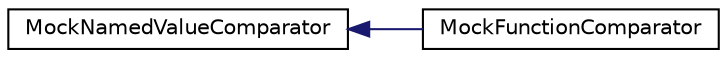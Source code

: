 digraph "Graphical Class Hierarchy"
{
 // LATEX_PDF_SIZE
  edge [fontname="Helvetica",fontsize="10",labelfontname="Helvetica",labelfontsize="10"];
  node [fontname="Helvetica",fontsize="10",shape=record];
  rankdir="LR";
  Node0 [label="MockNamedValueComparator",height=0.2,width=0.4,color="black", fillcolor="white", style="filled",URL="$classMockNamedValueComparator.html",tooltip=" "];
  Node0 -> Node1 [dir="back",color="midnightblue",fontsize="10",style="solid",fontname="Helvetica"];
  Node1 [label="MockFunctionComparator",height=0.2,width=0.4,color="black", fillcolor="white", style="filled",URL="$classMockFunctionComparator.html",tooltip=" "];
}
